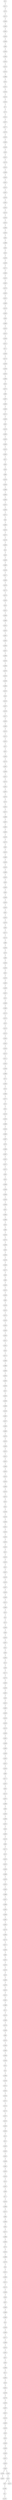 graph GR{
id_0;
id_1;
id_2;
id_3;
id_4;
id_5;
id_6;
id_7;
id_8;
id_9;
id_10;
id_11;
id_12;
id_13;
id_14;
id_15;
id_16;
id_17;
id_18;
id_19;
id_20;
id_21;
id_22;
id_23;
id_24;
id_25;
id_26;
id_27;
id_28;
id_29;
id_30;
id_31;
id_32;
id_33;
id_34;
id_35;
id_36;
id_37;
id_38;
id_39;
id_40;
id_41;
id_42;
id_43;
id_44;
id_45;
id_46;
id_47;
id_48;
id_49;
id_50;
id_51;
id_52;
id_53;
id_54;
id_55;
id_56;
id_57;
id_58;
id_59;
id_60;
id_61;
id_62;
id_63;
id_64;
id_65;
id_66;
id_67;
id_68;
id_69;
id_70;
id_71;
id_72;
id_73;
id_74;
id_75;
id_76;
id_77;
id_78;
id_79;
id_80;
id_81;
id_82;
id_83;
id_84;
id_85;
id_86;
id_87;
id_88;
id_89;
id_90;
id_91;
id_92;
id_93;
id_94;
id_95;
id_96;
id_97;
id_98;
id_99;
id_100;
id_101;
id_102;
id_103;
id_104;
id_105;
id_106;
id_107;
id_108;
id_109;
id_110;
id_111;
id_112;
id_113;
id_114;
id_115;
id_116;
id_117;
id_118;
id_119;
id_120;
id_121;
id_122;
id_123;
id_124;
id_125;
id_126;
id_127;
id_128;
id_129;
id_130;
id_131;
id_132;
id_133;
id_134;
id_135;
id_136;
id_137;
id_138;
id_139;
id_140;
id_141;
id_142;
id_143;
id_144;
id_145;
id_146;
id_147;
id_148;
id_149;
id_150;
id_151;
id_152;
id_153;
id_154;
id_155;
id_156;
id_157;
id_158;
id_159;
id_160;
id_161;
id_162;
id_163;
id_164;
id_165;
id_166;
id_167;
id_168;
id_169;
id_170;
id_171;
id_172;
id_173;
id_174;
id_175;
id_176;
id_177;
id_178;
id_179;
id_180;
id_181;
id_182;
id_183;
id_184;
id_185;
id_186;
id_187;
id_188;
id_189;
id_190;
id_191;
id_192;
id_193;
id_194;
id_195;
id_196;
id_197;
id_198;
id_199;
id_200;
id_201;
id_202;
id_203;
id_204;
id_205;
id_206;
id_207;
id_208;
id_209;
id_210;
id_211;
id_212;
id_213;
id_214;
id_215;
id_216;
id_217;
id_218;
id_219;
id_220;
id_221;
id_222;
id_223;
id_224;
id_225;
id_226;
id_227;
id_228;
id_229;
id_230;
id_231;
id_232;
id_233;
id_234;
id_235;
id_236;
id_237;
id_238;
id_239;
id_240;
id_241;
id_242;
id_243;
id_244;
id_245;
id_246;
id_247;
id_248;
id_249;
id_250;
id_251;
id_252;
id_253;
id_254;
id_255;
id_256;
id_257;
id_258;
id_259;
id_260;
id_261;
id_262;
id_263;
id_264;
id_265;
id_266;
id_267;
id_268;
id_269;
id_270;
id_271;
id_272;
id_273;
id_274;
id_275;
id_276;
id_277;
id_278;
id_279;
id_280;
id_281;
id_282;
id_283;
id_284;
id_285;
id_286;
id_287;
id_288;
id_289;
id_290;
id_291;
id_292;
id_293;
id_294;
id_295;
id_296;
id_297;
id_298;
id_299;
id_300;
id_301;
id_302;
id_303;
id_304;
id_305;
id_306;
id_307;
id_308;
id_309;
id_310;
id_311;
id_312;
id_313;
id_314;
id_315;
id_316;
id_317;
id_318;
id_319;
id_320;
id_321;
id_322;
id_323;
id_324;
id_325;
id_326;
id_327;
id_328;
id_329;
id_330;
id_331;
id_332;
id_333;
id_334;
id_335;
id_336;
id_337;
id_338;
id_339;
id_340;
id_341;
id_342;
id_343;
id_344;
id_345;
id_346;
id_347;
id_348;
id_349;
id_350;
id_351;
id_352;
id_353;
id_354;
id_355;
id_356;
id_357;
id_358;
id_359;
id_360;
id_361;
id_362;
id_363;
id_364;
id_365;
id_366;
id_367;
id_368;
id_369;
id_370;
id_371;
id_372;
id_373;
id_374;
id_375;
id_376;
id_377;
id_378;
id_379;
id_380;
id_381;
id_382;
id_383;
id_384;
id_385;
id_386;
id_387;
id_388;
id_389;
id_390;
id_391;
id_392;
id_393;
id_394;
id_395;
id_396;
id_397;
id_398;
id_399;
id_400;
id_401;
id_402;
id_403;
id_404;
id_405;
id_406;
id_407;
id_408;
id_409;
id_410;
id_411;
id_412;
id_413;
id_414;
id_415;
id_416;
id_417;
id_418;
id_419;
id_420;
id_421;
id_422;
id_423;
id_424;
id_425;
id_426;
id_427;
id_428;
id_429;
id_430;
id_431;
id_432;
id_433;
id_434;
id_435;
id_436;
id_437;
id_438;
id_439;
id_440;
id_441;
id_442;
id_443;
id_444;
id_445;
id_446;
id_447;
id_448;
id_449;
id_450;
id_451;
id_452;
id_453;
id_454;
id_455;
id_456;
id_457;
id_458;
id_459;
id_460;
id_461;
id_462;
id_463;
id_464;
id_465;
id_466;
id_467;
id_468;
id_469;
id_470;
id_471;
id_472;
id_473;
id_474;
id_475;
id_476;
id_477;
id_478;
id_479;
id_480;
id_481;
id_482;
id_483;
id_484;
id_485;
id_486;
id_487;
id_488;
id_489;
id_490;
id_491;
id_492;
id_493;
id_494;
id_495;
id_496;
id_497;
id_498;
id_499;
id_1--id_111[label=1];
id_111--id_79[label=1];
id_79--id_112[label=1];
id_112--id_446[label=1];
id_446--id_493[label=1];
id_493--id_461[label=1];
id_461--id_164[label=1];
id_164--id_449[label=1];
id_449--id_66[label=1];
id_66--id_293[label=1];
id_293--id_393[label=1];
id_393--id_332[label=1];
id_332--id_125[label=1];
id_125--id_223[label=1];
id_223--id_489[label=1];
id_489--id_55[label=1];
id_55--id_247[label=1];
id_247--id_418[label=1];
id_418--id_133[label=1];
id_133--id_425[label=1];
id_425--id_7[label=1];
id_7--id_75[label=1];
id_75--id_241[label=1];
id_241--id_357[label=1];
id_357--id_277[label=1];
id_277--id_276[label=1];
id_276--id_235[label=1];
id_235--id_383[label=1];
id_383--id_146[label=1];
id_146--id_39[label=1];
id_39--id_101[label=1];
id_101--id_176[label=1];
id_176--id_314[label=1];
id_314--id_299[label=1];
id_299--id_424[label=1];
id_424--id_451[label=1];
id_451--id_313[label=1];
id_313--id_307[label=1];
id_307--id_378[label=1];
id_378--id_391[label=1];
id_391--id_242[label=1];
id_242--id_124[label=1];
id_124--id_234[label=1];
id_234--id_415[label=1];
id_415--id_266[label=1];
id_266--id_343[label=1];
id_343--id_65[label=1];
id_65--id_388[label=1];
id_388--id_40[label=1];
id_40--id_45[label=1];
id_45--id_100[label=1];
id_100--id_169[label=1];
id_169--id_271[label=1];
id_271--id_364[label=1];
id_364--id_102[label=1];
id_102--id_402[label=1];
id_402--id_374[label=1];
id_374--id_303[label=1];
id_303--id_191[label=1];
id_191--id_280[label=1];
id_280--id_116[label=1];
id_116--id_283[label=1];
id_283--id_49[label=1];
id_49--id_469[label=1];
id_469--id_155[label=1];
id_155--id_413[label=1];
id_413--id_249[label=1];
id_249--id_221[label=1];
id_221--id_71[label=1];
id_71--id_328[label=1];
id_328--id_174[label=1];
id_174--id_109[label=1];
id_109--id_239[label=1];
id_239--id_324[label=1];
id_324--id_360[label=1];
id_360--id_24[label=1];
id_24--id_372[label=1];
id_372--id_99[label=1];
id_99--id_367[label=1];
id_367--id_404[label=1];
id_404--id_444[label=1];
id_444--id_121[label=1];
id_121--id_256[label=1];
id_256--id_62[label=1];
id_62--id_129[label=1];
id_129--id_395[label=1];
id_395--id_250[label=1];
id_250--id_260[label=1];
id_260--id_142[label=1];
id_142--id_362[label=1];
id_362--id_27[label=1];
id_27--id_63[label=1];
id_63--id_29[label=1];
id_29--id_68[label=1];
id_68--id_130[label=1];
id_130--id_329[label=1];
id_329--id_368[label=1];
id_368--id_463[label=1];
id_463--id_450[label=1];
id_450--id_197[label=1];
id_197--id_350[label=1];
id_350--id_371[label=1];
id_371--id_8[label=1];
id_8--id_482[label=1];
id_482--id_224[label=1];
id_224--id_237[label=1];
id_237--id_118[label=1];
id_118--id_304[label=1];
id_304--id_3[label=1];
id_3--id_26[label=1];
id_26--id_428[label=1];
id_428--id_483[label=1];
id_483--id_136[label=1];
id_136--id_417[label=1];
id_417--id_356[label=1];
id_356--id_478[label=1];
id_478--id_172[label=1];
id_172--id_270[label=1];
id_270--id_320[label=1];
id_320--id_16[label=1];
id_16--id_231[label=1];
id_231--id_358[label=1];
id_358--id_466[label=1];
id_466--id_181[label=1];
id_181--id_423[label=1];
id_423--id_467[label=1];
id_467--id_302[label=1];
id_302--id_340[label=1];
id_340--id_427[label=1];
id_427--id_369[label=1];
id_369--id_318[label=1];
id_318--id_206[label=1];
id_206--id_479[label=1];
id_479--id_316[label=1];
id_316--id_108[label=1];
id_108--id_384[label=1];
id_384--id_225[label=1];
id_225--id_43[label=1];
id_43--id_219[label=1];
id_219--id_347[label=1];
id_347--id_139[label=1];
id_139--id_317[label=1];
id_317--id_345[label=1];
id_345--id_365[label=1];
id_365--id_132[label=1];
id_132--id_131[label=1];
id_131--id_322[label=1];
id_322--id_37[label=1];
id_37--id_67[label=1];
id_67--id_263[label=1];
id_263--id_170[label=1];
id_170--id_387[label=1];
id_387--id_209[label=1];
id_209--id_327[label=1];
id_327--id_274[label=1];
id_274--id_261[label=1];
id_261--id_397[label=1];
id_397--id_370[label=1];
id_370--id_70[label=1];
id_70--id_352[label=1];
id_352--id_227[label=1];
id_227--id_408[label=1];
id_408--id_407[label=1];
id_407--id_382[label=1];
id_382--id_405[label=1];
id_405--id_159[label=1];
id_159--id_275[label=1];
id_275--id_83[label=1];
id_83--id_410[label=1];
id_410--id_484[label=1];
id_484--id_190[label=1];
id_190--id_150[label=1];
id_150--id_380[label=1];
id_380--id_105[label=1];
id_105--id_59[label=1];
id_59--id_429[label=1];
id_429--id_94[label=1];
id_94--id_168[label=1];
id_168--id_183[label=1];
id_183--id_416[label=1];
id_416--id_81[label=1];
id_81--id_325[label=1];
id_325--id_379[label=1];
id_379--id_64[label=1];
id_64--id_127[label=1];
id_127--id_114[label=1];
id_114--id_88[label=1];
id_88--id_106[label=1];
id_106--id_76[label=1];
id_76--id_98[label=1];
id_98--id_344[label=1];
id_344--id_184[label=1];
id_184--id_91[label=1];
id_91--id_103[label=1];
id_103--id_282[label=1];
id_282--id_438[label=1];
id_438--id_431[label=1];
id_431--id_52[label=1];
id_52--id_458[label=1];
id_458--id_485[label=1];
id_485--id_213[label=1];
id_213--id_475[label=1];
id_475--id_33[label=1];
id_33--id_123[label=1];
id_123--id_215[label=1];
id_215--id_455[label=1];
id_455--id_442[label=1];
id_442--id_243[label=1];
id_243--id_122[label=1];
id_122--id_211[label=1];
id_211--id_342[label=1];
id_342--id_238[label=1];
id_238--id_386[label=1];
id_386--id_72[label=1];
id_72--id_265[label=1];
id_265--id_10[label=1];
id_10--id_406[label=1];
id_406--id_477[label=1];
id_477--id_22[label=1];
id_22--id_61[label=1];
id_61--id_134[label=1];
id_134--id_335[label=1];
id_335--id_498[label=1];
id_498--id_244[label=1];
id_244--id_460[label=1];
id_460--id_497[label=1];
id_497--id_78[label=1];
id_78--id_286[label=1];
id_286--id_487[label=1];
id_487--id_201[label=1];
id_201--id_107[label=1];
id_107--id_472[label=1];
id_472--id_95[label=1];
id_95--id_53[label=1];
id_53--id_298[label=1];
id_298--id_248[label=1];
id_248--id_208[label=1];
id_208--id_230[label=1];
id_230--id_339[label=1];
id_339--id_97[label=1];
id_97--id_465[label=1];
id_465--id_499[label=1];
id_499--id_20[label=1];
id_20--id_89[label=1];
id_89--id_140[label=1];
id_140--id_373[label=1];
id_373--id_189[label=1];
id_189--id_50[label=1];
id_50--id_294[label=1];
id_294--id_128[label=1];
id_128--id_440[label=1];
id_440--id_137[label=1];
id_137--id_58[label=1];
id_58--id_96[label=1];
id_96--id_430[label=1];
id_430--id_315[label=1];
id_315--id_330[label=1];
id_330--id_85[label=1];
id_85--id_156[label=1];
id_156--id_152[label=1];
id_152--id_375[label=1];
id_375--id_220[label=1];
id_220--id_205[label=1];
id_205--id_426[label=1];
id_426--id_185[label=1];
id_185--id_411[label=1];
id_411--id_291[label=1];
id_291--id_54[label=1];
id_54--id_272[label=1];
id_272--id_366[label=1];
id_366--id_486[label=1];
id_486--id_300[label=1];
id_300--id_354[label=1];
id_354--id_295[label=1];
id_295--id_236[label=1];
id_236--id_47[label=1];
id_47--id_203[label=1];
id_203--id_338[label=1];
id_338--id_268[label=1];
id_268--id_149[label=1];
id_149--id_381[label=1];
id_381--id_167[label=1];
id_167--id_284[label=1];
id_284--id_490[label=1];
id_490--id_376[label=1];
id_376--id_233[label=1];
id_233--id_359[label=1];
id_359--id_222[label=1];
id_222--id_412[label=1];
id_412--id_422[label=1];
id_422--id_448[label=1];
id_448--id_433[label=1];
id_433--id_210[label=1];
id_210--id_254[label=1];
id_254--id_269[label=1];
id_269--id_135[label=1];
id_135--id_473[label=1];
id_473--id_25[label=1];
id_25--id_42[label=1];
id_42--id_148[label=1];
id_148--id_126[label=1];
id_126--id_346[label=1];
id_346--id_341[label=1];
id_341--id_245[label=1];
id_245--id_165[label=1];
id_165--id_353[label=1];
id_353--id_162[label=1];
id_162--id_31[label=1];
id_31--id_310[label=1];
id_310--id_192[label=1];
id_192--id_51[label=1];
id_51--id_447[label=1];
id_447--id_218[label=1];
id_218--id_193[label=1];
id_193--id_297[label=1];
id_297--id_326[label=1];
id_326--id_180[label=1];
id_180--id_212[label=1];
id_212--id_494[label=1];
id_494--id_23[label=1];
id_23--id_5[label=1];
id_5--id_73[label=1];
id_73--id_200[label=1];
id_200--id_46[label=1];
id_46--id_419[label=1];
id_419--id_457[label=1];
id_457--id_41[label=1];
id_41--id_56[label=1];
id_56--id_292[label=1];
id_292--id_13[label=1];
id_13--id_38[label=1];
id_38--id_117[label=1];
id_117--id_273[label=1];
id_273--id_454[label=1];
id_454--id_228[label=1];
id_228--id_281[label=1];
id_281--id_36[label=1];
id_36--id_161[label=1];
id_161--id_462[label=1];
id_462--id_166[label=1];
id_166--id_104[label=1];
id_104--id_194[label=1];
id_194--id_110[label=1];
id_110--id_196[label=1];
id_196--id_361[label=1];
id_361--id_188[label=1];
id_188--id_495[label=1];
id_495--id_258[label=1];
id_258--id_262[label=1];
id_262--id_251[label=1];
id_251--id_163[label=1];
id_163--id_69[label=1];
id_69--id_177[label=1];
id_177--id_187[label=1];
id_187--id_92[label=1];
id_92--id_113[label=1];
id_113--id_207[label=1];
id_207--id_396[label=1];
id_396--id_60[label=1];
id_60--id_204[label=1];
id_204--id_309[label=1];
id_309--id_331[label=1];
id_331--id_44[label=1];
id_44--id_305[label=1];
id_305--id_119[label=1];
id_119--id_84[label=1];
id_84--id_171[label=1];
id_171--id_15[label=1];
id_15--id_253[label=1];
id_253--id_232[label=1];
id_232--id_336[label=1];
id_336--id_288[label=1];
id_288--id_229[label=1];
id_229--id_252[label=1];
id_252--id_443[label=1];
id_443--id_488[label=1];
id_488--id_337[label=1];
id_337--id_398[label=1];
id_398--id_392[label=1];
id_392--id_186[label=1];
id_186--id_491[label=1];
id_491--id_452[label=1];
id_452--id_179[label=1];
id_179--id_394[label=1];
id_394--id_173[label=1];
id_173--id_217[label=1];
id_217--id_420[label=1];
id_420--id_90[label=1];
id_90--id_351[label=1];
id_351--id_323[label=1];
id_323--id_216[label=1];
id_216--id_19[label=1];
id_19--id_456[label=1];
id_456--id_476[label=1];
id_476--id_414[label=1];
id_414--id_141[label=1];
id_141--id_401[label=1];
id_401--id_480[label=1];
id_480--id_11[label=1];
id_11--id_143[label=1];
id_143--id_290[label=1];
id_290--id_278[label=1];
id_278--id_199[label=1];
id_199--id_80[label=1];
id_80--id_470[label=1];
id_470--id_264[label=1];
id_264--id_464[label=1];
id_464--id_439[label=1];
id_439--id_240[label=1];
id_240--id_32[label=1];
id_32--id_0[label=1];
id_0--id_399[label=1];
id_399--id_158[label=1];
id_158--id_312[label=1];
id_312--id_202[label=1];
id_202--id_319[label=1];
id_319--id_471[label=1];
id_471--id_214[label=1];
id_214--id_175[label=1];
id_175--id_257[label=1];
id_257--id_153[label=1];
id_153--id_182[label=1];
id_182--id_434[label=1];
id_434--id_12[label=1];
id_12--id_21[label=1];
id_21--id_453[label=1];
id_453--id_355[label=1];
id_355--id_432[label=1];
id_432--id_198[label=1];
id_198--id_481[label=1];
id_481--id_255[label=1];
id_255--id_145[label=1];
id_145--id_14[label=1];
id_14--id_267[label=1];
id_267--id_48[label=1];
id_48--id_77[label=1];
id_77--id_144[label=1];
id_144--id_308[label=1];
id_308--id_147[label=1];
id_147--id_86[label=1];
id_86--id_306[label=1];
id_306--id_82[label=1];
id_82--id_157[label=1];
id_157--id_468[label=1];
id_468--id_363[label=1];
id_363--id_74[label=1];
id_74--id_333[label=1];
id_333--id_389[label=1];
id_389--id_279[label=1];
id_279--id_6[label=1];
id_6--id_321[label=1];
id_321--id_390[label=1];
id_390--id_311[label=1];
id_311--id_115[label=1];
id_115--id_296[label=1];
id_296--id_28[label=1];
id_28--id_87[label=1];
id_87--id_400[label=1];
id_400--id_496[label=1];
id_496--id_385[label=1];
id_385--id_4[label=1];
id_4--id_259[label=1];
id_259--id_285[label=1];
id_285--id_377[label=1];
id_377--id_289[label=1];
id_289--id_474[label=1];
id_474--id_301[label=1];
id_301--id_57[label=1];
id_57--id_93[label=1];
id_93--id_409[label=1];
id_409--id_17[label=1];
id_17--id_492[label=1];
id_492--id_18[label=1];
id_18--id_441[label=1];
id_441--id_138[label=1];
id_138--id_178[label=1];
id_178--id_195[label=1];
id_195--id_287[label=1];
id_287--id_421[label=1];
id_421--id_154[label=1];
id_154--id_459[label=1];
id_459--id_226[label=1];
id_226--id_30[label=1];
id_30--id_34[label=1];
id_34--id_246[label=1];
id_246--id_436[label=1];
id_436--id_160[label=1];
id_160--id_437[label=1];
id_437--id_334[label=1];
id_334--id_445[label=1];
id_445--id_435[label=1];
id_435--id_35[label=1];
id_35--id_9[label=1];
id_9--id_348[label=1];
id_348--id_2[label=1];
id_2--id_120[label=1];
id_35--id_151[label=1];
id_445--id_349[label=1];
id_349--id_403[label=1];
}